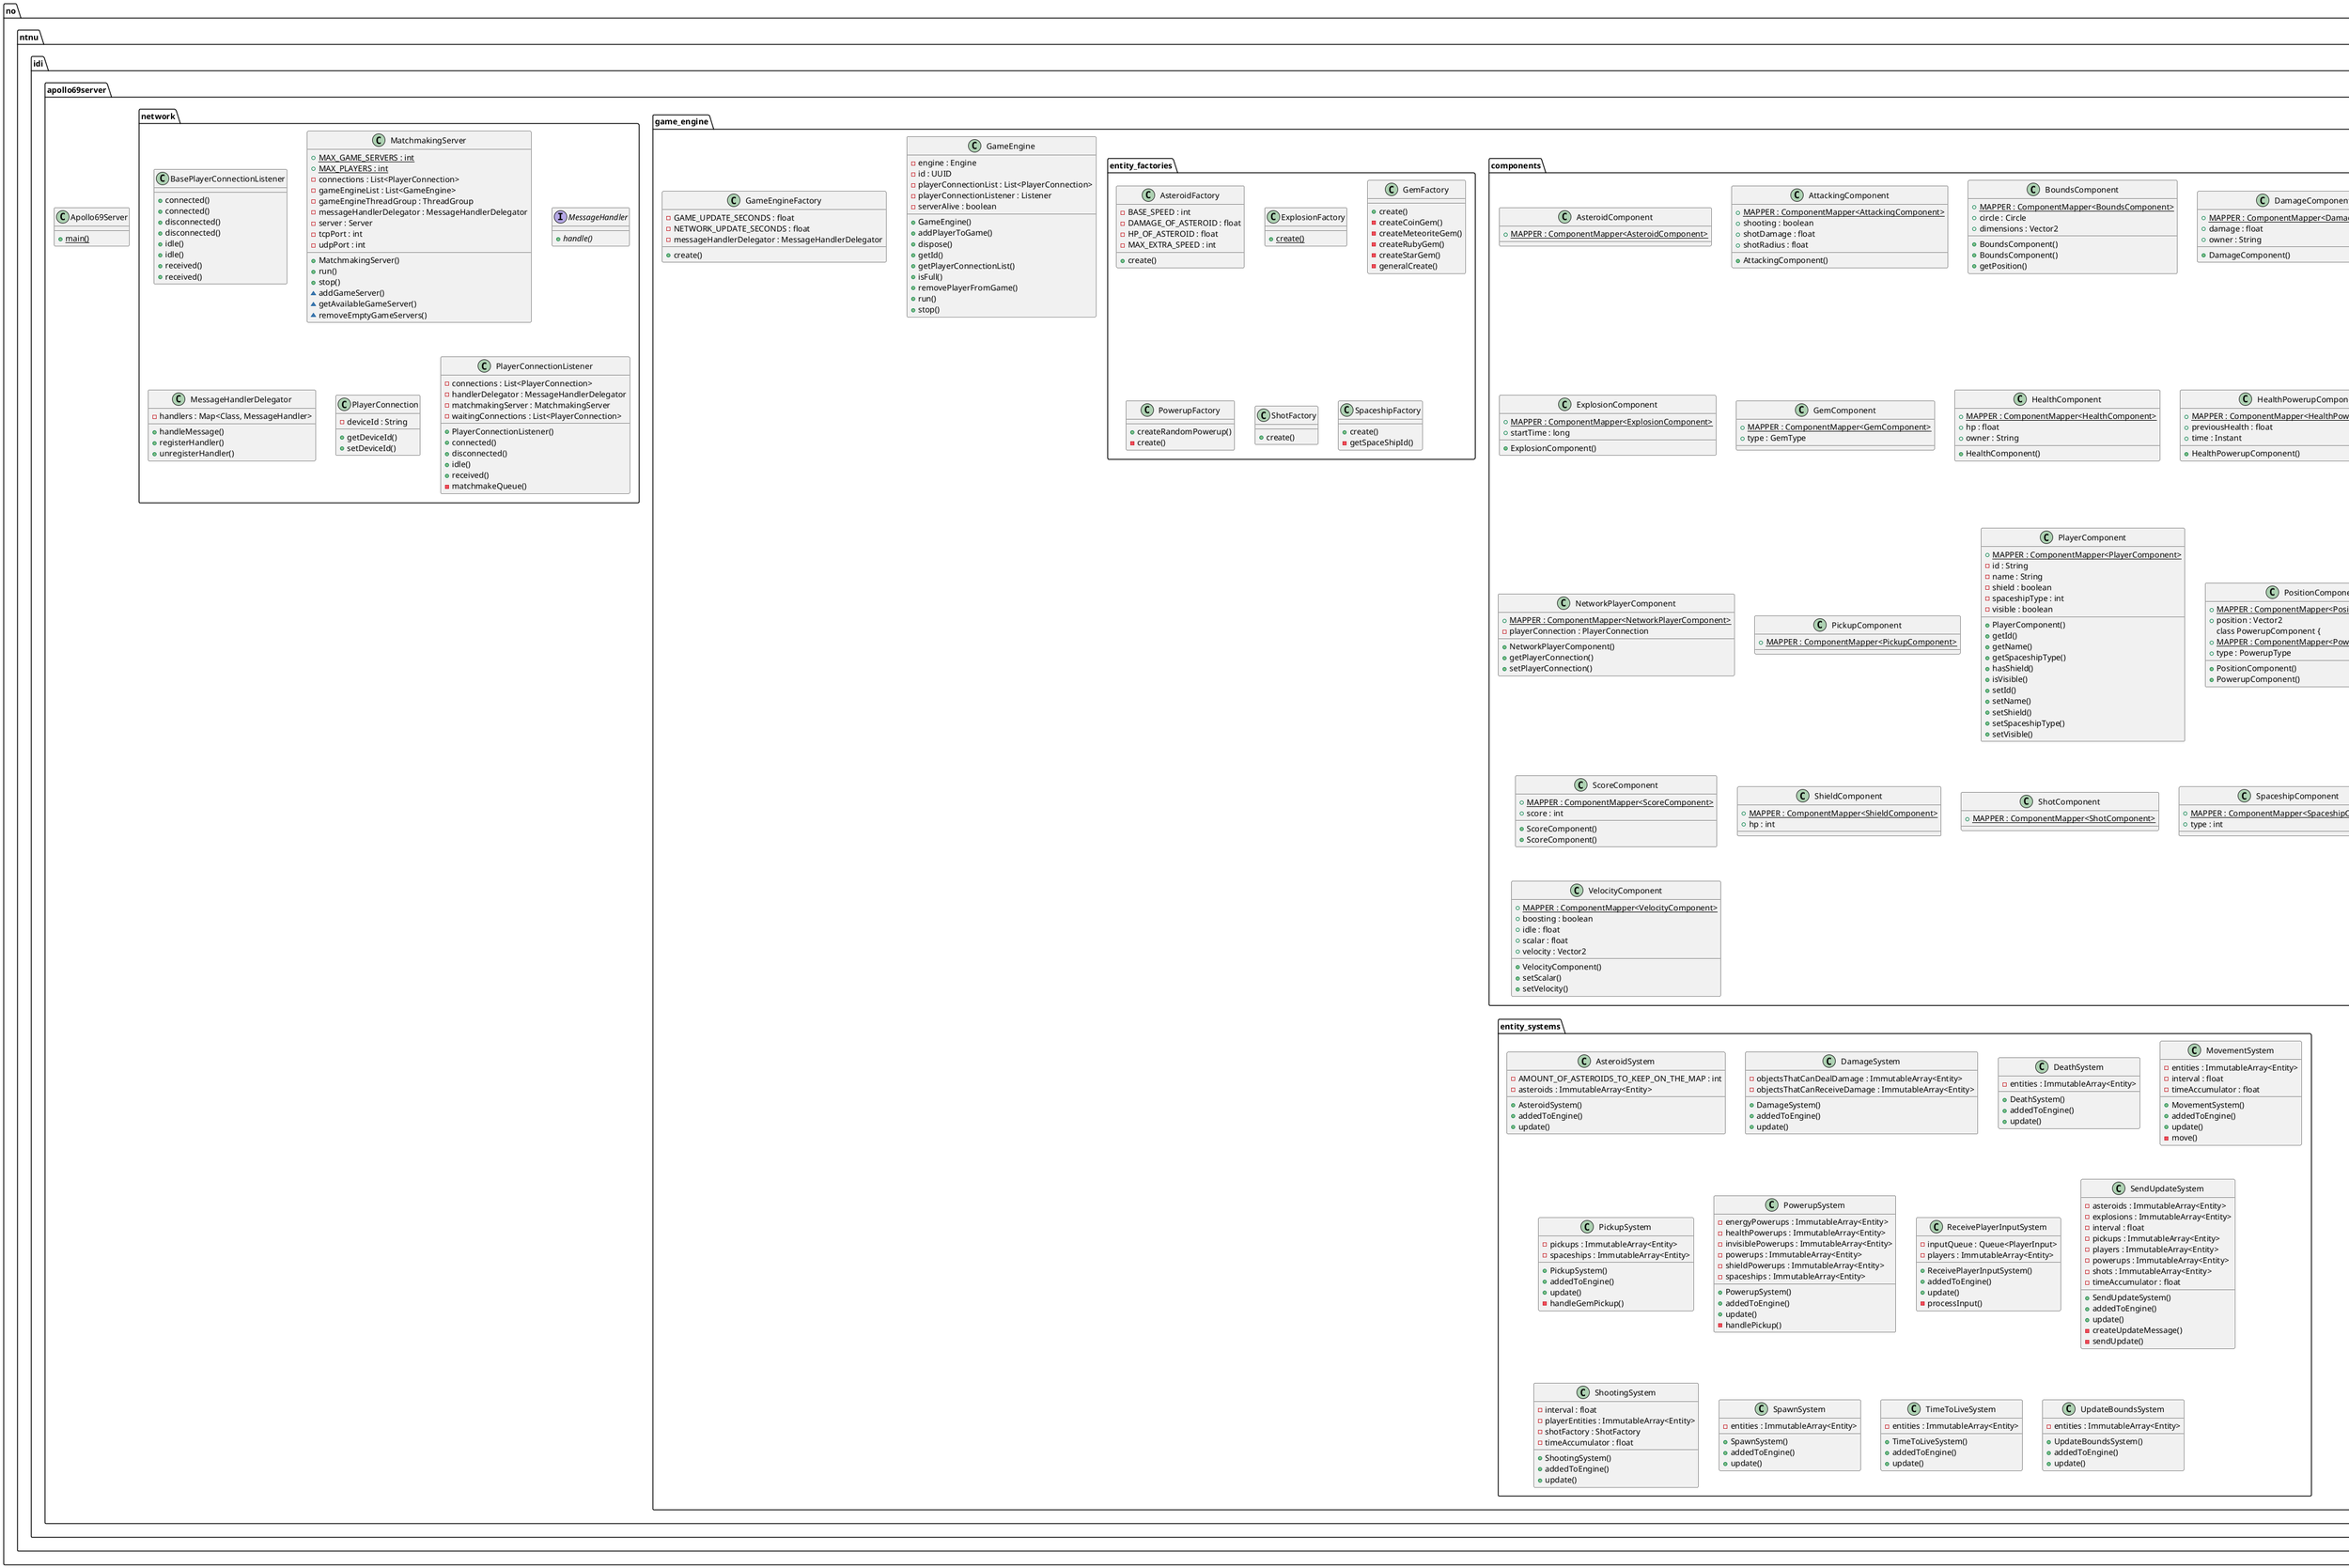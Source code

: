 @startuml

    namespace no.ntnu.idi.apollo69server {
        class Apollo69Server {
            {static} + main()
        }

        namespace game_engine {
            class GameEngine {
                - engine : Engine
                - id : UUID
                - playerConnectionList : List<PlayerConnection>
                - playerConnectionListener : Listener
                - serverAlive : boolean
                + GameEngine()
                + addPlayerToGame()
                + dispose()
                + getId()
                + getPlayerConnectionList()
                + isFull()
                + removePlayerFromGame()
                + run()
                + stop()
            }
            class GameEngineFactory {
                - GAME_UPDATE_SECONDS : float
                - NETWORK_UPDATE_SECONDS : float
                - messageHandlerDelegator : MessageHandlerDelegator
                + create()
            }

            namespace components {
                class AsteroidComponent {
                    {static} + MAPPER : ComponentMapper<AsteroidComponent>
                }
                class AttackingComponent {
                    {static} + MAPPER : ComponentMapper<AttackingComponent>
                    + shooting : boolean
                    + shotDamage : float
                    + shotRadius : float
                    + AttackingComponent()
                }
                class BoundsComponent {
                    {static} + MAPPER : ComponentMapper<BoundsComponent>
                    + circle : Circle
                    + dimensions : Vector2
                    + BoundsComponent()
                    + BoundsComponent()
                    + getPosition()
                }
                class DamageComponent {
                    {static} + MAPPER : ComponentMapper<DamageComponent>
                    + damage : float
                    + owner : String
                    + DamageComponent()
                }
                class EnergyComponent {
                    {static} + MAPPER : ComponentMapper<EnergyComponent>
                    + energy : int
                }
                class ExplosionComponent {
                    {static} + MAPPER : ComponentMapper<ExplosionComponent>
                    + startTime : long
                    + ExplosionComponent()
                }
                class GemComponent {
                    {static} + MAPPER : ComponentMapper<GemComponent>
                    + type : GemType
                }
                class HealthComponent {
                    {static} + MAPPER : ComponentMapper<HealthComponent>
                    + hp : float
                    + owner : String
                    + HealthComponent()
                }
                class HealthPowerupComponent {
                    {static} + MAPPER : ComponentMapper<HealthPowerupComponent>
                    + previousHealth : float
                    + time : Instant
                    + HealthPowerupComponent()
                }
                class InvisibleComponent {
                    {static} + MAPPER : ComponentMapper<InvisibleComponent>
                    + time : Instant
                }
                class NetworkPlayerComponent {
                    {static} + MAPPER : ComponentMapper<NetworkPlayerComponent>
                    - playerConnection : PlayerConnection
                    + NetworkPlayerComponent()
                    + getPlayerConnection()
                    + setPlayerConnection()
                }
                class PickupComponent {
                    {static} + MAPPER : ComponentMapper<PickupComponent>
                }
                class PlayerComponent {
                    {static} + MAPPER : ComponentMapper<PlayerComponent>
                    - id : String
                    - name : String
                    - shield : boolean
                    - spaceshipType : int
                    - visible : boolean
                    + PlayerComponent()
                    + getId()
                    + getName()
                    + getSpaceshipType()
                    + hasShield()
                    + isVisible()
                    + setId()
                    + setName()
                    + setShield()
                    + setSpaceshipType()
                    + setVisible()
                }
                class PositionComponent {
                    {static} + MAPPER : ComponentMapper<PositionComponent>
                    + position : Vector2
                    + PositionComponent()
                class PowerupComponent {
                    {static} + MAPPER : ComponentMapper<PowerupComponent>
                    + type : PowerupType
                    + PowerupComponent()
                }
                class RotationComponent {
                    {static} + MAPPER : ComponentMapper<RotationComponent>
                    + degrees : float
                    + x : float
                    + y : float
                }
                class ScoreComponent {
                    {static} + MAPPER : ComponentMapper<ScoreComponent>
                    + score : int
                    + ScoreComponent()
                    + ScoreComponent()
                }
                class ShieldComponent {
                    {static} + MAPPER : ComponentMapper<ShieldComponent>
                    + hp : int
                }
                class ShotComponent {
                    {static} + MAPPER : ComponentMapper<ShotComponent>
                }
                class SpaceshipComponent {
                    {static} + MAPPER : ComponentMapper<SpaceshipComponent>
                    + type : int
                }
                class TimeToLiveComponent {
                    {static} + MAPPER : ComponentMapper<TimeToLiveComponent>
                    + timeToDie : long
                    + TimeToLiveComponent()
                }
                class VelocityComponent {
                    {static} + MAPPER : ComponentMapper<VelocityComponent>
                    + boosting : boolean
                    + idle : float
                    + scalar : float
                    + velocity : Vector2
                    + VelocityComponent()
                    + setScalar()
                    + setVelocity()
                }
            }

            namespace entity_factories {
                class AsteroidFactory {
                    - BASE_SPEED : int
                    - DAMAGE_OF_ASTEROID : float
                    - HP_OF_ASTEROID : float
                    - MAX_EXTRA_SPEED : int
                    + create()
                }
                class ExplosionFactory {
                    {static} + create()
                }
                class GemFactory {
                    + create()
                    - createCoinGem()
                    - createMeteoriteGem()
                    - createRubyGem()
                    - createStarGem()
                    - generalCreate()
                }
                class PowerupFactory {
                    + createRandomPowerup()
                    - create()
                }
                class ShotFactory {
                    + create()
                }
                class SpaceshipFactory {
                    + create()
                    - getSpaceShipId()
                }
            }

            namespace entity_systems {
                class AsteroidSystem {
                    - AMOUNT_OF_ASTEROIDS_TO_KEEP_ON_THE_MAP : int
                    - asteroids : ImmutableArray<Entity>
                    + AsteroidSystem()
                    + addedToEngine()
                    + update()
                }
                class DamageSystem {
                    - objectsThatCanDealDamage : ImmutableArray<Entity>
                    - objectsThatCanReceiveDamage : ImmutableArray<Entity>
                    + DamageSystem()
                    + addedToEngine()
                    + update()
                }
                class DeathSystem {
                    - entities : ImmutableArray<Entity>
                    + DeathSystem()
                    + addedToEngine()
                    + update()
                }
                class MovementSystem {
                    - entities : ImmutableArray<Entity>
                    - interval : float
                    - timeAccumulator : float
                    + MovementSystem()
                    + addedToEngine()
                    + update()
                    - move()
                }
                class PickupSystem {
                    - pickups : ImmutableArray<Entity>
                    - spaceships : ImmutableArray<Entity>
                    + PickupSystem()
                    + addedToEngine()
                    + update()
                    - handleGemPickup()
                }
                class PowerupSystem {
                    - energyPowerups : ImmutableArray<Entity>
                    - healthPowerups : ImmutableArray<Entity>
                    - invisiblePowerups : ImmutableArray<Entity>
                    - powerups : ImmutableArray<Entity>
                    - shieldPowerups : ImmutableArray<Entity>
                    - spaceships : ImmutableArray<Entity>
                    + PowerupSystem()
                    + addedToEngine()
                    + update()
                    - handlePickup()
                }
                class ReceivePlayerInputSystem {
                    - inputQueue : Queue<PlayerInput>
                    - players : ImmutableArray<Entity>
                    + ReceivePlayerInputSystem()
                    + addedToEngine()
                    + update()
                    - processInput()
                }
                class SendUpdateSystem {
                    - asteroids : ImmutableArray<Entity>
                    - explosions : ImmutableArray<Entity>
                    - interval : float
                    - pickups : ImmutableArray<Entity>
                    - players : ImmutableArray<Entity>
                    - powerups : ImmutableArray<Entity>
                    - shots : ImmutableArray<Entity>
                    - timeAccumulator : float
                    + SendUpdateSystem()
                    + addedToEngine()
                    + update()
                    - createUpdateMessage()
                    - sendUpdate()
                }
                class ShootingSystem {
                    - interval : float
                    - playerEntities : ImmutableArray<Entity>
                    - shotFactory : ShotFactory
                    - timeAccumulator : float
                    + ShootingSystem()
                    + addedToEngine()
                    + update()
                }
                class SpawnSystem {
                    - entities : ImmutableArray<Entity>
                    + SpawnSystem()
                    + addedToEngine()
                    + update()
                }
                class TimeToLiveSystem {
                    - entities : ImmutableArray<Entity>
                    + TimeToLiveSystem()
                    + addedToEngine()
                    + update()
                }
                class UpdateBoundsSystem {
                    - entities : ImmutableArray<Entity>
                    + UpdateBoundsSystem()
                    + addedToEngine()
                    + update()
                }
            }

        }

        namespace network {
            class BasePlayerConnectionListener {
                + connected()
                + connected()
                + disconnected()
                + disconnected()
                + idle()
                + idle()
                + received()
                + received()
            }
            class MatchmakingServer {
                {static} + MAX_GAME_SERVERS : int
                {static} + MAX_PLAYERS : int
                - connections : List<PlayerConnection>
                - gameEngineList : List<GameEngine>
                - gameEngineThreadGroup : ThreadGroup
                - messageHandlerDelegator : MessageHandlerDelegator
                - server : Server
                - tcpPort : int
                - udpPort : int
                + MatchmakingServer()
                + run()
                + stop()
                ~ addGameServer()
                ~ getAvailableGameServer()
                ~ removeEmptyGameServers()
            }
            interface MessageHandler {
                {abstract} + handle()
            }
            class MessageHandlerDelegator {
                - handlers : Map<Class, MessageHandler>
                + handleMessage()
                + registerHandler()
                + unregisterHandler()
            }
            class PlayerConnection {
                - deviceId : String
                + getDeviceId()
                + setDeviceId()
            }
            class PlayerConnectionListener {
                - connections : List<PlayerConnection>
                - handlerDelegator : MessageHandlerDelegator
                - matchmakingServer : MatchmakingServer
                - waitingConnections : List<PlayerConnection>
                + PlayerConnectionListener()
                + connected()
                + disconnected()
                + idle()
                + received()
                - matchmakeQueue()
            }
        }
    }

@enduml
